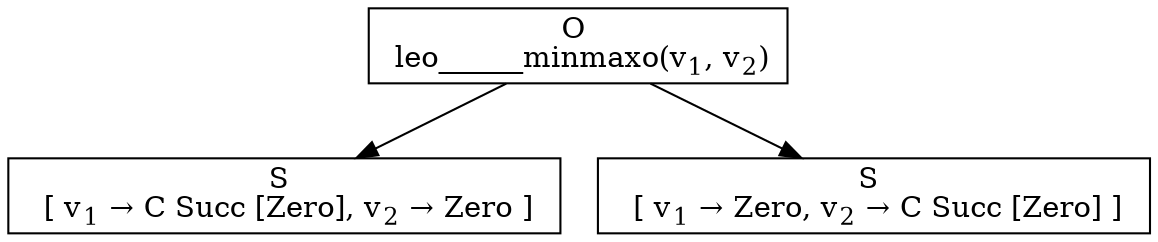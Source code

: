 digraph {
    graph [rankdir=TB
          ,bgcolor=transparent];
    node [shape=box
         ,fillcolor=white
         ,style=filled];
    0 [label=<O <BR/> leo______minmaxo(v<SUB>1</SUB>, v<SUB>2</SUB>)>];
    1 [label=<S <BR/>  [ v<SUB>1</SUB> &rarr; C Succ [Zero], v<SUB>2</SUB> &rarr; Zero ] >];
    2 [label=<S <BR/>  [ v<SUB>1</SUB> &rarr; Zero, v<SUB>2</SUB> &rarr; C Succ [Zero] ] >];
    0 -> 1 [label=""];
    0 -> 2 [label=""];
}